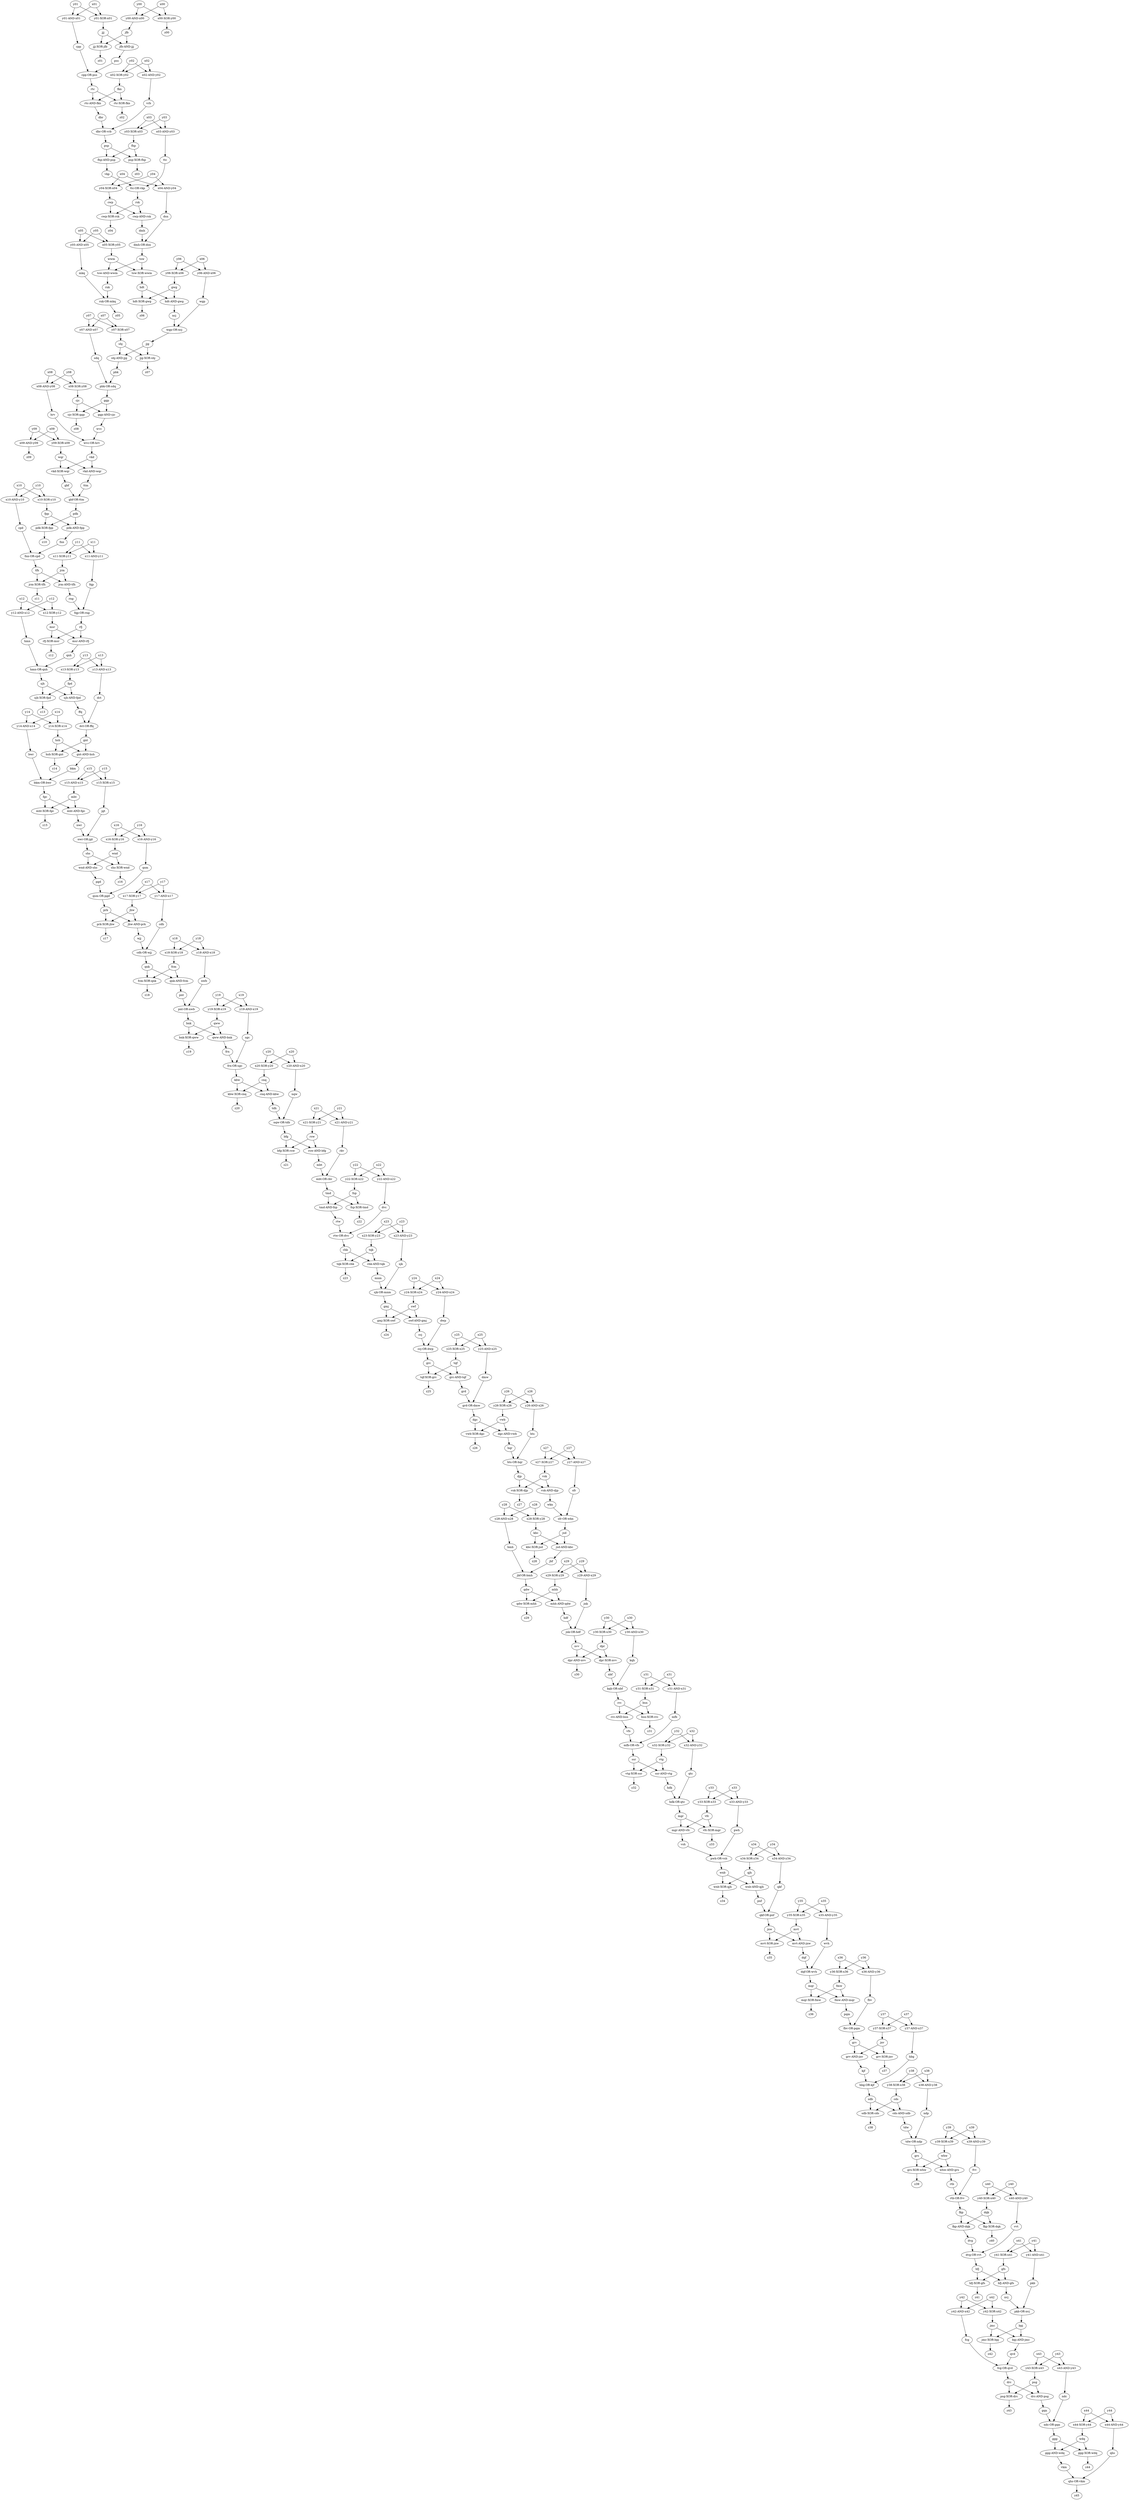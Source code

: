 digraph g {
	y13 -> "y13-AND-x13"
	x13 -> "y13-AND-x13"
	"y13-AND-x13" -> dct
	y19 -> "y19-XOR-x19"
	x19 -> "y19-XOR-x19"
	"y19-XOR-x19" -> qww
	x40 -> "x40-AND-y40"
	y40 -> "x40-AND-y40"
	"x40-AND-y40" -> vvt
	bpj -> "bpj-AND-jmc"
	jmc -> "bpj-AND-jmc"
	"bpj-AND-jmc" -> qvd
	x34 -> "x34-AND-y34"
	y34 -> "x34-AND-y34"
	"x34-AND-y34" -> qkf
	y07 -> "y07-XOR-x07"
	x07 -> "y07-XOR-x07"
	"y07-XOR-x07" -> shj
	x12 -> "x12-XOR-y12"
	y12 -> "x12-XOR-y12"
	"x12-XOR-y12" -> msr
	dqf -> "dqf-OR-wvh"
	wvh -> "dqf-OR-wvh"
	"dqf-OR-wvh" -> mqr
	y04 -> "y04-XOR-x04"
	x04 -> "y04-XOR-x04"
	"y04-XOR-x04" -> cwp
	x16 -> "x16-AND-y16"
	y16 -> "x16-AND-y16"
	"x16-AND-y16" -> qsm
	x10 -> "x10-XOR-y10"
	y10 -> "x10-XOR-y10"
	"x10-XOR-y10" -> fpp
	y31 -> "y31-AND-x31"
	x31 -> "y31-AND-x31"
	"y31-AND-x31" -> mfb
	y24 -> "y24-XOR-x24"
	x24 -> "y24-XOR-x24"
	"y24-XOR-x24" -> swf
	kbw -> "kbw-XOR-cnq"
	cnq -> "kbw-XOR-cnq"
	"kbw-XOR-cnq" -> z20
	x36 -> "x36-AND-y36"
	y36 -> "x36-AND-y36"
	"x36-AND-y36" -> fbv
	y26 -> "y26-XOR-x26"
	x26 -> "y26-XOR-x26"
	"y26-XOR-x26" -> vwb
	pnt -> "pnt-OR-nwb"
	nwb -> "pnt-OR-nwb"
	"pnt-OR-nwb" -> bnk
	pdk -> "pdk-AND-fpp"
	fpp -> "pdk-AND-fpp"
	"pdk-AND-fpp" -> fnn
	x18 -> "x18-XOR-y18"
	y18 -> "x18-XOR-y18"
	"x18-XOR-y18" -> fcm
	y05 -> "y05-AND-x05"
	x05 -> "y05-AND-x05"
	"y05-AND-x05" -> mkq
	y15 -> "y15-AND-x15"
	x15 -> "y15-AND-x15"
	"y15-AND-x15" -> mht
	cnq -> "cnq-AND-kbw"
	kbw -> "cnq-AND-kbw"
	"cnq-AND-kbw" -> tdh
	dvg -> "dvg-OR-vvt"
	vvt -> "dvg-OR-vvt"
	"dvg-OR-vvt" -> hfj
	msr -> "msr-AND-rfj"
	rfj -> "msr-AND-rfj"
	"msr-AND-rfj" -> qnh
	y36 -> "y36-XOR-x36"
	x36 -> "y36-XOR-x36"
	"y36-XOR-x36" -> fmw
	wgp -> "wgp-OR-ncj"
	ncj -> "wgp-OR-ncj"
	"wgp-OR-ncj" -> jjg
	bkm -> "bkm-OR-bwr"
	bwr -> "bkm-OR-bwr"
	"bkm-OR-bwr" -> fgc
	mht -> "mht-XOR-fgc"
	fgc -> "mht-XOR-fgc"
	"mht-XOR-fgc" -> z15
	fcm -> "fcm-XOR-qnk"
	qnk -> "fcm-XOR-qnk"
	"fcm-XOR-qnk" -> z18
	bnk -> "bnk-XOR-qww"
	qww -> "bnk-XOR-qww"
	"bnk-XOR-qww" -> z19
	mgr -> "mgr-AND-vfc"
	vfc -> "mgr-AND-vfc"
	"mgr-AND-vfc" -> vsh
	y42 -> "y42-XOR-x42"
	x42 -> "y42-XOR-x42"
	"y42-XOR-x42" -> jmc
	cdh -> "cdh-OR-wjj"
	wjj -> "cdh-OR-wjj"
	"cdh-OR-wjj" -> qnk
	rtc -> "rtc-AND-fkn"
	fkn -> "rtc-AND-fkn"
	"rtc-AND-fkn" -> dbr
	bfg -> "bfg-XOR-rsw"
	rsw -> "bfg-XOR-rsw"
	"bfg-XOR-rsw" -> z21
	y24 -> "y24-AND-x24"
	x24 -> "y24-AND-x24"
	"y24-AND-x24" -> dwp
	y33 -> "y33-XOR-x33"
	x33 -> "y33-XOR-x33"
	"y33-XOR-x33" -> vfc
	x13 -> "x13-XOR-y13"
	y13 -> "x13-XOR-y13"
	"x13-XOR-y13" -> fpd
	qdw -> "qdw-XOR-mhh"
	mhh -> "qdw-XOR-mhh"
	"qdw-XOR-mhh" -> z29
	x29 -> "x29-XOR-y29"
	y29 -> "x29-XOR-y29"
	"x29-XOR-y29" -> mhh
	y38 -> "y38-XOR-x38"
	x38 -> "y38-XOR-x38"
	"y38-XOR-x38" -> cds
	y42 -> "y42-AND-x42"
	x42 -> "y42-AND-x42"
	"y42-AND-x42" -> fcg
	wnb -> "wnb-XOR-qjh"
	qjh -> "wnb-XOR-qjh"
	"wnb-XOR-qjh" -> z34
	y30 -> "y30-AND-x30"
	x30 -> "y30-AND-x30"
	"y30-AND-x30" -> kqh
	hdk -> "hdk-OR-qtc"
	qtc -> "hdk-OR-qtc"
	"hdk-OR-qtc" -> mgr
	pbk -> "pbk-OR-sdq"
	sdq -> "pbk-OR-sdq"
	"pbk-OR-sdq" -> ggp
	y43 -> "y43-XOR-x43"
	x43 -> "y43-XOR-x43"
	"y43-XOR-x43" -> psg
	jsd -> "jsd-AND-kbc"
	kbc -> "jsd-AND-kbc"
	"jsd-AND-kbc" -> jbf
	x17 -> "x17-XOR-y17"
	y17 -> "x17-XOR-y17"
	"x17-XOR-y17" -> jhw
	grs -> "grs-XOR-whw"
	whw -> "grs-XOR-whw"
	"grs-XOR-whw" -> z39
	x08 -> "x08-AND-y08"
	y08 -> "x08-AND-y08"
	"x08-AND-y08" -> hrv
	y06 -> "y06-AND-x06"
	x06 -> "y06-AND-x06"
	"y06-AND-x06" -> wgp
	vwb -> "vwb-XOR-dgc"
	dgc -> "vwb-XOR-dgc"
	"vwb-XOR-dgc" -> z26
	tsw -> "tsw-XOR-wwm"
	wwm -> "tsw-XOR-wwm"
	"tsw-XOR-wwm" -> hdt
	tqf -> "tqf-XOR-grc"
	grc -> "tqf-XOR-grc"
	"tqf-XOR-grc" -> z25
	x09 -> "x09-AND-y09"
	y09 -> "x09-AND-y09"
	"x09-AND-y09" -> z09
	y25 -> "y25-AND-x25"
	x25 -> "y25-AND-x25"
	"y25-AND-x25" -> dmw
	x23 -> "x23-XOR-y23"
	y23 -> "x23-XOR-y23"
	"x23-XOR-y23" -> tqk
	x11 -> "x11-XOR-y11"
	y11 -> "x11-XOR-y11"
	"x11-XOR-y11" -> jrm
	cwp -> "cwp-AND-rsk"
	rsk -> "cwp-AND-rsk"
	"cwp-AND-rsk" -> dmh
	y00 -> "y00-AND-x00"
	x00 -> "y00-AND-x00"
	"y00-AND-x00" -> jfb
	tmd -> "tmd-AND-fsp"
	fsp -> "tmd-AND-fsp"
	"tmd-AND-fsp" -> rtw
	qww -> "qww-AND-bnk"
	bnk -> "qww-AND-bnk"
	"qww-AND-bnk" -> frn
	jbf -> "jbf-OR-bmh"
	bmh -> "jbf-OR-bmh"
	"jbf-OR-bmh" -> qdw
	rtc -> "rtc-XOR-fkn"
	fkn -> "rtc-XOR-fkn"
	"rtc-XOR-fkn" -> z02
	cwp -> "cwp-XOR-rsk"
	rsk -> "cwp-XOR-rsk"
	"cwp-XOR-rsk" -> z04
	mqr -> "mqr-XOR-fmw"
	fmw -> "mqr-XOR-fmw"
	"mqr-XOR-fmw" -> z36
	y40 -> "y40-XOR-x40"
	x40 -> "y40-XOR-x40"
	"y40-XOR-x40" -> dqk
	y29 -> "y29-AND-x29"
	x29 -> "y29-AND-x29"
	"y29-AND-x29" -> jnk
	y14 -> "y14-XOR-x14"
	x14 -> "y14-XOR-x14"
	"y14-XOR-x14" -> hsh
	x32 -> "x32-XOR-y32"
	y32 -> "x32-XOR-y32"
	"x32-XOR-y32" -> vtg
	mhh -> "mhh-AND-qdw"
	qdw -> "mhh-AND-qdw"
	"mhh-AND-qdw" -> hdf
	x23 -> "x23-AND-y23"
	y23 -> "x23-AND-y23"
	"x23-AND-y23" -> sjk
	x03 -> "x03-AND-y03"
	y03 -> "x03-AND-y03"
	"x03-AND-y03" -> ttc
	qhs -> "qhs-OR-vkm"
	vkm -> "qhs-OR-vkm"
	"qhs-OR-vkm" -> z45
	y25 -> "y25-XOR-x25"
	x25 -> "y25-XOR-x25"
	"y25-XOR-x25" -> tqf
	y28 -> "y28-AND-x28"
	x28 -> "y28-AND-x28"
	"y28-AND-x28" -> bmh
	y19 -> "y19-AND-x19"
	x19 -> "y19-AND-x19"
	"y19-AND-x19" -> sgc
	tdw -> "tdw-OR-ndp"
	ndp -> "tdw-OR-ndp"
	"tdw-OR-ndp" -> grs
	rrc -> "rrc-AND-bsn"
	bsn -> "rrc-AND-bsn"
	"rrc-AND-bsn" -> vfs
	y41 -> "y41-AND-x41"
	x41 -> "y41-AND-x41"
	"y41-AND-x41" -> pkb
	tsw -> "tsw-AND-wwm"
	wwm -> "tsw-AND-wwm"
	"tsw-AND-wwm" -> rnk
	tqk -> "tqk-XOR-chk"
	chk -> "tqk-XOR-chk"
	"tqk-XOR-chk" -> z23
	x05 -> "x05-XOR-y05"
	y05 -> "x05-XOR-y05"
	"x05-XOR-y05" -> wwm
	kqh -> "kqh-OR-nbf"
	nbf -> "kqh-OR-nbf"
	"kqh-OR-nbf" -> rrc
	whw -> "whw-AND-grs"
	grs -> "whw-AND-grs"
	"whw-AND-grs" -> rtb
	fcg -> "fcg-OR-qvd"
	qvd -> "fcg-OR-qvd"
	"fcg-OR-qvd" -> drc
	vsk -> "vsk-AND-djp"
	djp -> "vsk-AND-djp"
	"vsk-AND-djp" -> wkn
	y37 -> "y37-AND-x37"
	x37 -> "y37-AND-x37"
	"y37-AND-x37" -> hbg
	vkd -> "vkd-XOR-wqr"
	wqr -> "vkd-XOR-wqr"
	"vkd-XOR-wqr" -> gbf
	gmj -> "gmj-XOR-swf"
	swf -> "gmj-XOR-swf"
	"gmj-XOR-swf" -> z24
	y41 -> "y41-XOR-x41"
	x41 -> "y41-XOR-x41"
	"y41-XOR-x41" -> gfs
	sdb -> "sdb-XOR-cds"
	cds -> "sdb-XOR-cds"
	"sdb-XOR-cds" -> z38
	x21 -> "x21-AND-y21"
	y21 -> "x21-AND-y21"
	"x21-AND-y21" -> rkv
	pdk -> "pdk-XOR-fpp"
	fpp -> "pdk-XOR-fpp"
	"pdk-XOR-fpp" -> z10
	chk -> "chk-AND-tqk"
	tqk -> "chk-AND-tqk"
	"chk-AND-tqk" -> mnm
	hbg -> "hbg-OR-kjf"
	kjf -> "hbg-OR-kjf"
	"hbg-OR-kjf" -> sdb
	pkb -> "pkb-OR-nvj"
	nvj -> "pkb-OR-nvj"
	"pkb-OR-nvj" -> bpj
	grv -> "grv-AND-jnv"
	jnv -> "grv-AND-jnv"
	"grv-AND-jnv" -> kjf
	x00 -> "x00-XOR-y00"
	y00 -> "x00-XOR-y00"
	"x00-XOR-y00" -> z00
	jjj -> "jjj-XOR-jfb"
	jfb -> "jjj-XOR-jfb"
	"jjj-XOR-jfb" -> z01
	x44 -> "x44-XOR-y44"
	y44 -> "x44-XOR-y44"
	"x44-XOR-y44" -> wdq
	ttc -> "ttc-OR-vkp"
	vkp -> "ttc-OR-vkp"
	"ttc-OR-vkp" -> rsk
	x27 -> "x27-XOR-y27"
	y27 -> "x27-XOR-y27"
	"x27-XOR-y27" -> vsk
	dbr -> "dbr-OR-vrb"
	vrb -> "dbr-OR-vrb"
	"dbr-OR-vrb" -> psp
	x32 -> "x32-AND-y32"
	y32 -> "x32-AND-y32"
	"x32-AND-y32" -> qtc
	hdt -> "hdt-AND-gwg"
	gwg -> "hdt-AND-gwg"
	"hdt-AND-gwg" -> ncj
	nqw -> "nqw-OR-tdh"
	tdh -> "nqw-OR-tdh"
	"nqw-OR-tdh" -> bfg
	y03 -> "y03-XOR-x03"
	x03 -> "y03-XOR-x03"
	"y03-XOR-x03" -> fhp
	y15 -> "y15-XOR-x15"
	x15 -> "y15-XOR-x15"
	"y15-XOR-x15" -> jgt
	x43 -> "x43-AND-y43"
	y43 -> "x43-AND-y43"
	"x43-AND-y43" -> ndc
	fmw -> "fmw-AND-mqr"
	mqr -> "fmw-AND-mqr"
	"fmw-AND-mqr" -> pqm
	fnn -> "fnn-OR-cpd"
	cpd -> "fnn-OR-cpd"
	"fnn-OR-cpd" -> tfh
	bsn -> "bsn-XOR-rrc"
	rrc -> "bsn-XOR-rrc"
	"bsn-XOR-rrc" -> z31
	dpr -> "dpr-AND-nvv"
	nvv -> "dpr-AND-nvv"
	"dpr-AND-nvv" -> z30
	x34 -> "x34-XOR-y34"
	y34 -> "x34-XOR-y34"
	"x34-XOR-y34" -> qjh
	wnb -> "wnb-AND-qjh"
	qjh -> "wnb-AND-qjh"
	"wnb-AND-qjh" -> pnf
	y20 -> "y20-AND-x20"
	x20 -> "y20-AND-x20"
	"y20-AND-x20" -> nqw
	hfj -> "hfj-AND-gfs"
	gfs -> "hfj-AND-gfs"
	"hfj-AND-gfs" -> nvj
	y22 -> "y22-AND-x22"
	x22 -> "y22-AND-x22"
	"y22-AND-x22" -> dvc
	nwr -> "nwr-OR-jgt"
	jgt -> "nwr-OR-jgt"
	"nwr-OR-jgt" -> shs
	x04 -> "x04-AND-y04"
	y04 -> "x04-AND-y04"
	"x04-AND-y04" -> dsn
	x02 -> "x02-XOR-y02"
	y02 -> "x02-XOR-y02"
	"x02-XOR-y02" -> fkn
	fhp -> "fhp-AND-psp"
	psp -> "fhp-AND-psp"
	"fhp-AND-psp" -> vkp
	x33 -> "x33-AND-y33"
	y33 -> "x33-AND-y33"
	"x33-AND-y33" -> pwh
	mht -> "mht-AND-fgc"
	fgc -> "mht-AND-fgc"
	"mht-AND-fgc" -> nwr
	jfb -> "jfb-AND-jjj"
	jjj -> "jfb-AND-jjj"
	"jfb-AND-jjj" -> pss
	y26 -> "y26-AND-x26"
	x26 -> "y26-AND-x26"
	"y26-AND-x26" -> hts
	hts -> "hts-OR-hqr"
	hqr -> "hts-OR-hqr"
	"hts-OR-hqr" -> djp
	dct -> "dct-OR-ffq"
	ffq -> "dct-OR-ffq"
	"dct-OR-ffq" -> gnt
	ndc -> "ndc-OR-gqn"
	gqn -> "ndc-OR-gqn"
	"ndc-OR-gqn" -> ggg
	y27 -> "y27-AND-x27"
	x27 -> "y27-AND-x27"
	"y27-AND-x27" -> sfr
	pwh -> "pwh-OR-vsh"
	vsh -> "pwh-OR-vsh"
	"pwh-OR-vsh" -> wnb
	vtg -> "vtg-XOR-ssr"
	ssr -> "vtg-XOR-ssr"
	"vtg-XOR-ssr" -> z32
	sjk -> "sjk-OR-mnm"
	mnm -> "sjk-OR-mnm"
	"sjk-OR-mnm" -> gmj
	jjg -> "jjg-XOR-shj"
	shj -> "jjg-XOR-shj"
	"jjg-XOR-shj" -> z07
	gbf -> "gbf-OR-ttm"
	ttm -> "gbf-OR-ttm"
	"gbf-OR-ttm" -> pdk
	ggg -> "ggg-AND-wdq"
	wdq -> "ggg-AND-wdq"
	"ggg-AND-wdq" -> vkm
	mvt -> "mvt-XOR-jnw"
	jnw -> "mvt-XOR-jnw"
	"mvt-XOR-jnw" -> z35
	ggg -> "ggg-XOR-wdq"
	wdq -> "ggg-XOR-wdq"
	"ggg-XOR-wdq" -> z44
	swf -> "swf-AND-gmj"
	gmj -> "swf-AND-gmj"
	"swf-AND-gmj" -> ccj
	gnt -> "gnt-AND-hsh"
	hsh -> "gnt-AND-hsh"
	"gnt-AND-hsh" -> bkm
	mfb -> "mfb-OR-vfs"
	vfs -> "mfb-OR-vfs"
	"mfb-OR-vfs" -> ssr
	wnd -> "wnd-AND-shs"
	shs -> "wnd-AND-shs"
	"wnd-AND-shs" -> pgd
	x16 -> "x16-XOR-y16"
	y16 -> "x16-XOR-y16"
	"x16-XOR-y16" -> wnd
	x11 -> "x11-AND-y11"
	y11 -> "x11-AND-y11"
	"x11-AND-y11" -> fqp
	vsk -> "vsk-XOR-djp"
	djp -> "vsk-XOR-djp"
	"vsk-XOR-djp" -> z27
	x28 -> "x28-XOR-y28"
	y28 -> "x28-XOR-y28"
	"x28-XOR-y28" -> kbc
	rtb -> "rtb-OR-fvv"
	fvv -> "rtb-OR-fvv"
	"rtb-OR-fvv" -> fkp
	y01 -> "y01-XOR-x01"
	x01 -> "y01-XOR-x01"
	"y01-XOR-x01" -> jjj
	rnk -> "rnk-OR-mkq"
	mkq -> "rnk-OR-mkq"
	"rnk-OR-mkq" -> z05
	cjc -> "cjc-XOR-ggp"
	ggp -> "cjc-XOR-ggp"
	"cjc-XOR-ggp" -> z08
	y39 -> "y39-XOR-x39"
	x39 -> "y39-XOR-x39"
	"y39-XOR-x39" -> whw
	fkp -> "fkp-AND-dqk"
	dqk -> "fkp-AND-dqk"
	"fkp-AND-dqk" -> dvg
	y37 -> "y37-XOR-x37"
	x37 -> "y37-XOR-x37"
	"y37-XOR-x37" -> jnv
	x02 -> "x02-AND-y02"
	y02 -> "x02-AND-y02"
	"x02-AND-y02" -> vrb
	prk -> "prk-XOR-jhw"
	jhw -> "prk-XOR-jhw"
	"prk-XOR-jhw" -> z17
	wvc -> "wvc-OR-hrv"
	hrv -> "wvc-OR-hrv"
	"wvc-OR-hrv" -> vkd
	hfj -> "hfj-XOR-gfs"
	gfs -> "hfj-XOR-gfs"
	"hfj-XOR-gfs" -> z41
	kbc -> "kbc-XOR-jsd"
	jsd -> "kbc-XOR-jsd"
	"kbc-XOR-jsd" -> z28
	shj -> "shj-AND-jjg"
	jjg -> "shj-AND-jjg"
	"shj-AND-jjg" -> pbk
	dmh -> "dmh-OR-dsn"
	dsn -> "dmh-OR-dsn"
	"dmh-OR-dsn" -> tsw
	x10 -> "x10-AND-y10"
	y10 -> "x10-AND-y10"
	"x10-AND-y10" -> cpd
	rsw -> "rsw-AND-bfg"
	bfg -> "rsw-AND-bfg"
	"rsw-AND-bfg" -> mbt
	jhw -> "jhw-AND-prk"
	prk -> "jhw-AND-prk"
	"jhw-AND-prk" -> wjj
	hmn -> "hmn-OR-qnh"
	qnh -> "hmn-OR-qnh"
	"hmn-OR-qnh" -> sjh
	fqp -> "fqp-OR-rng"
	rng -> "fqp-OR-rng"
	"fqp-OR-rng" -> rfj
	y07 -> "y07-AND-x07"
	x07 -> "y07-AND-x07"
	"y07-AND-x07" -> sdq
	vfc -> "vfc-XOR-mgr"
	mgr -> "vfc-XOR-mgr"
	"vfc-XOR-mgr" -> z33
	sjh -> "sjh-XOR-fpd"
	fpd -> "sjh-XOR-fpd"
	"sjh-XOR-fpd" -> z13
	ggp -> "ggp-AND-cjc"
	cjc -> "ggp-AND-cjc"
	"ggp-AND-cjc" -> wvc
	y35 -> "y35-XOR-x35"
	x35 -> "y35-XOR-x35"
	"y35-XOR-x35" -> mvt
	fsp -> "fsp-XOR-tmd"
	tmd -> "fsp-XOR-tmd"
	"fsp-XOR-tmd" -> z22
	y09 -> "y09-XOR-x09"
	x09 -> "y09-XOR-x09"
	"y09-XOR-x09" -> wqr
	dpr -> "dpr-XOR-nvv"
	nvv -> "dpr-XOR-nvv"
	"dpr-XOR-nvv" -> nbf
	hdt -> "hdt-XOR-gwg"
	gwg -> "hdt-XOR-gwg"
	"hdt-XOR-gwg" -> z06
	mvt -> "mvt-AND-jnw"
	jnw -> "mvt-AND-jnw"
	"mvt-AND-jnw" -> dqf
	x35 -> "x35-AND-y35"
	y35 -> "x35-AND-y35"
	"x35-AND-y35" -> wvh
	grd -> "grd-OR-dmw"
	dmw -> "grd-OR-dmw"
	"grd-OR-dmw" -> dgc
	psp -> "psp-XOR-fhp"
	fhp -> "psp-XOR-fhp"
	"psp-XOR-fhp" -> z03
	x08 -> "x08-XOR-y08"
	y08 -> "x08-XOR-y08"
	"x08-XOR-y08" -> cjc
	x39 -> "x39-AND-y39"
	y39 -> "x39-AND-y39"
	"x39-AND-y39" -> fvv
	x38 -> "x38-AND-y38"
	y38 -> "x38-AND-y38"
	"x38-AND-y38" -> ndp
	ssr -> "ssr-AND-vtg"
	vtg -> "ssr-AND-vtg"
	"ssr-AND-vtg" -> hdk
	frn -> "frn-OR-sgc"
	sgc -> "frn-OR-sgc"
	"frn-OR-sgc" -> kbw
	qsm -> "qsm-OR-pgd"
	pgd -> "qsm-OR-pgd"
	"qsm-OR-pgd" -> prk
	cds -> "cds-AND-sdb"
	sdb -> "cds-AND-sdb"
	"cds-AND-sdb" -> tdw
	ccj -> "ccj-OR-dwp"
	dwp -> "ccj-OR-dwp"
	"ccj-OR-dwp" -> grc
	psg -> "psg-XOR-drc"
	drc -> "psg-XOR-drc"
	"psg-XOR-drc" -> z43
	mbt -> "mbt-OR-rkv"
	rkv -> "mbt-OR-rkv"
	"mbt-OR-rkv" -> tmd
	y18 -> "y18-AND-x18"
	x18 -> "y18-AND-x18"
	"y18-AND-x18" -> nwb
	jmc -> "jmc-XOR-bpj"
	bpj -> "jmc-XOR-bpj"
	"jmc-XOR-bpj" -> z42
	y12 -> "y12-AND-x12"
	x12 -> "y12-AND-x12"
	"y12-AND-x12" -> hmn
	jrm -> "jrm-AND-tfh"
	tfh -> "jrm-AND-tfh"
	"jrm-AND-tfh" -> rng
	qnk -> "qnk-AND-fcm"
	fcm -> "qnk-AND-fcm"
	"qnk-AND-fcm" -> pnt
	cpp -> "cpp-OR-pss"
	pss -> "cpp-OR-pss"
	"cpp-OR-pss" -> rtc
	sjh -> "sjh-AND-fpd"
	fpd -> "sjh-AND-fpd"
	"sjh-AND-fpd" -> ffq
	jnk -> "jnk-OR-hdf"
	hdf -> "jnk-OR-hdf"
	"jnk-OR-hdf" -> nvv
	grv -> "grv-XOR-jnv"
	jnv -> "grv-XOR-jnv"
	"grv-XOR-jnv" -> z37
	x20 -> "x20-XOR-y20"
	y20 -> "x20-XOR-y20"
	"x20-XOR-y20" -> cnq
	y31 -> "y31-XOR-x31"
	x31 -> "y31-XOR-x31"
	"y31-XOR-x31" -> bsn
	rfj -> "rfj-XOR-msr"
	msr -> "rfj-XOR-msr"
	"rfj-XOR-msr" -> z12
	vkd -> "vkd-AND-wqr"
	wqr -> "vkd-AND-wqr"
	"vkd-AND-wqr" -> ttm
	y17 -> "y17-AND-x17"
	x17 -> "y17-AND-x17"
	"y17-AND-x17" -> cdh
	dgc -> "dgc-AND-vwb"
	vwb -> "dgc-AND-vwb"
	"dgc-AND-vwb" -> hqr
	y14 -> "y14-AND-x14"
	x14 -> "y14-AND-x14"
	"y14-AND-x14" -> bwr
	y06 -> "y06-XOR-x06"
	x06 -> "y06-XOR-x06"
	"y06-XOR-x06" -> gwg
	y22 -> "y22-XOR-x22"
	x22 -> "y22-XOR-x22"
	"y22-XOR-x22" -> fsp
	fkp -> "fkp-XOR-dqk"
	dqk -> "fkp-XOR-dqk"
	"fkp-XOR-dqk" -> z40
	jrm -> "jrm-XOR-tfh"
	tfh -> "jrm-XOR-tfh"
	"jrm-XOR-tfh" -> z11
	y30 -> "y30-XOR-x30"
	x30 -> "y30-XOR-x30"
	"y30-XOR-x30" -> dpr
	hsh -> "hsh-XOR-gnt"
	gnt -> "hsh-XOR-gnt"
	"hsh-XOR-gnt" -> z14
	x21 -> "x21-XOR-y21"
	y21 -> "x21-XOR-y21"
	"x21-XOR-y21" -> rsw
	rtw -> "rtw-OR-dvc"
	dvc -> "rtw-OR-dvc"
	"rtw-OR-dvc" -> chk
	x44 -> "x44-AND-y44"
	y44 -> "x44-AND-y44"
	"x44-AND-y44" -> qhs
	qkf -> "qkf-OR-pnf"
	pnf -> "qkf-OR-pnf"
	"qkf-OR-pnf" -> jnw
	fbv -> "fbv-OR-pqm"
	pqm -> "fbv-OR-pqm"
	"fbv-OR-pqm" -> grv
	grc -> "grc-AND-tqf"
	tqf -> "grc-AND-tqf"
	"grc-AND-tqf" -> grd
	drc -> "drc-AND-psg"
	psg -> "drc-AND-psg"
	"drc-AND-psg" -> gqn
	shs -> "shs-XOR-wnd"
	wnd -> "shs-XOR-wnd"
	"shs-XOR-wnd" -> z16
	y01 -> "y01-AND-x01"
	x01 -> "y01-AND-x01"
	"y01-AND-x01" -> cpp
	sfr -> "sfr-OR-wkn"
	wkn -> "sfr-OR-wkn"
	"sfr-OR-wkn" -> jsd
}

